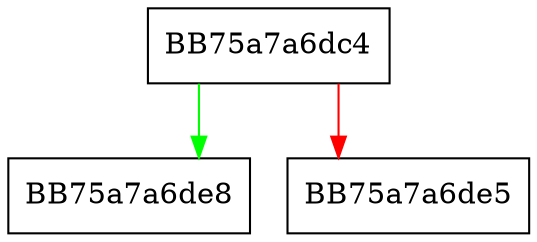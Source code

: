 digraph __acrt_invoke_user_matherr {
  node [shape="box"];
  graph [splines=ortho];
  BB75a7a6dc4 -> BB75a7a6de8 [color="green"];
  BB75a7a6dc4 -> BB75a7a6de5 [color="red"];
}